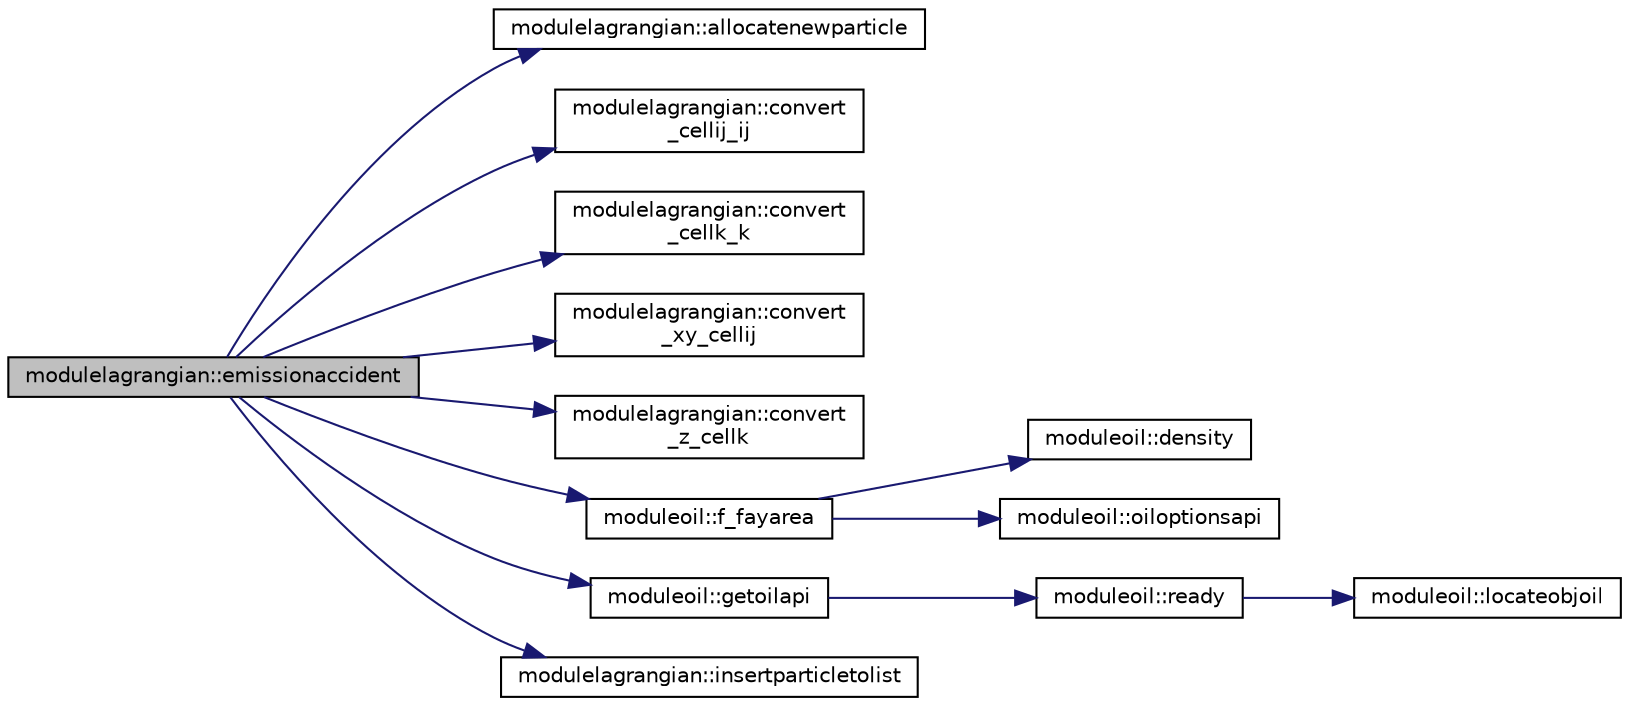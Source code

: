digraph "modulelagrangian::emissionaccident"
{
 // LATEX_PDF_SIZE
  edge [fontname="Helvetica",fontsize="10",labelfontname="Helvetica",labelfontsize="10"];
  node [fontname="Helvetica",fontsize="10",shape=record];
  rankdir="LR";
  Node1 [label="modulelagrangian::emissionaccident",height=0.2,width=0.4,color="black", fillcolor="grey75", style="filled", fontcolor="black",tooltip=" "];
  Node1 -> Node2 [color="midnightblue",fontsize="10",style="solid",fontname="Helvetica"];
  Node2 [label="modulelagrangian::allocatenewparticle",height=0.2,width=0.4,color="black", fillcolor="white", style="filled",URL="$namespacemodulelagrangian.html#aaf265958f7abd87e754e7ff44745bdf0",tooltip=" "];
  Node1 -> Node3 [color="midnightblue",fontsize="10",style="solid",fontname="Helvetica"];
  Node3 [label="modulelagrangian::convert\l_cellij_ij",height=0.2,width=0.4,color="black", fillcolor="white", style="filled",URL="$namespacemodulelagrangian.html#acf4d2d03d6e5a08dbd6f22a256ca3d91",tooltip=" "];
  Node1 -> Node4 [color="midnightblue",fontsize="10",style="solid",fontname="Helvetica"];
  Node4 [label="modulelagrangian::convert\l_cellk_k",height=0.2,width=0.4,color="black", fillcolor="white", style="filled",URL="$namespacemodulelagrangian.html#ab49d9104b72e09c3e511a3c37180d96b",tooltip=" "];
  Node1 -> Node5 [color="midnightblue",fontsize="10",style="solid",fontname="Helvetica"];
  Node5 [label="modulelagrangian::convert\l_xy_cellij",height=0.2,width=0.4,color="black", fillcolor="white", style="filled",URL="$namespacemodulelagrangian.html#ac9070324e55670920f08443dd42938d9",tooltip=" "];
  Node1 -> Node6 [color="midnightblue",fontsize="10",style="solid",fontname="Helvetica"];
  Node6 [label="modulelagrangian::convert\l_z_cellk",height=0.2,width=0.4,color="black", fillcolor="white", style="filled",URL="$namespacemodulelagrangian.html#a457d6182588e8e1d9cc86c35a53690f7",tooltip=" "];
  Node1 -> Node7 [color="midnightblue",fontsize="10",style="solid",fontname="Helvetica"];
  Node7 [label="moduleoil::f_fayarea",height=0.2,width=0.4,color="black", fillcolor="white", style="filled",URL="$namespacemoduleoil.html#aae34355db8babcba835b1b3af18baa95",tooltip=" "];
  Node7 -> Node8 [color="midnightblue",fontsize="10",style="solid",fontname="Helvetica"];
  Node8 [label="moduleoil::density",height=0.2,width=0.4,color="black", fillcolor="white", style="filled",URL="$namespacemoduleoil.html#a9b26683d1a6211ffa180e7c4004596be",tooltip=" "];
  Node7 -> Node9 [color="midnightblue",fontsize="10",style="solid",fontname="Helvetica"];
  Node9 [label="moduleoil::oiloptionsapi",height=0.2,width=0.4,color="black", fillcolor="white", style="filled",URL="$namespacemoduleoil.html#a25b9c130249a4691ccc1c06b3bae5a4e",tooltip=" "];
  Node1 -> Node10 [color="midnightblue",fontsize="10",style="solid",fontname="Helvetica"];
  Node10 [label="moduleoil::getoilapi",height=0.2,width=0.4,color="black", fillcolor="white", style="filled",URL="$namespacemoduleoil.html#abeaffbf39f30e3630cefa9fdf3a69e82",tooltip=" "];
  Node10 -> Node11 [color="midnightblue",fontsize="10",style="solid",fontname="Helvetica"];
  Node11 [label="moduleoil::ready",height=0.2,width=0.4,color="black", fillcolor="white", style="filled",URL="$namespacemoduleoil.html#a16763a360a31b49d4f67bbba295472a5",tooltip=" "];
  Node11 -> Node12 [color="midnightblue",fontsize="10",style="solid",fontname="Helvetica"];
  Node12 [label="moduleoil::locateobjoil",height=0.2,width=0.4,color="black", fillcolor="white", style="filled",URL="$namespacemoduleoil.html#aa0854458437dd99f9ef2103ed4f048b4",tooltip=" "];
  Node1 -> Node13 [color="midnightblue",fontsize="10",style="solid",fontname="Helvetica"];
  Node13 [label="modulelagrangian::insertparticletolist",height=0.2,width=0.4,color="black", fillcolor="white", style="filled",URL="$namespacemodulelagrangian.html#a96b3fbaf01697148bac38553d6198dc3",tooltip=" "];
}
